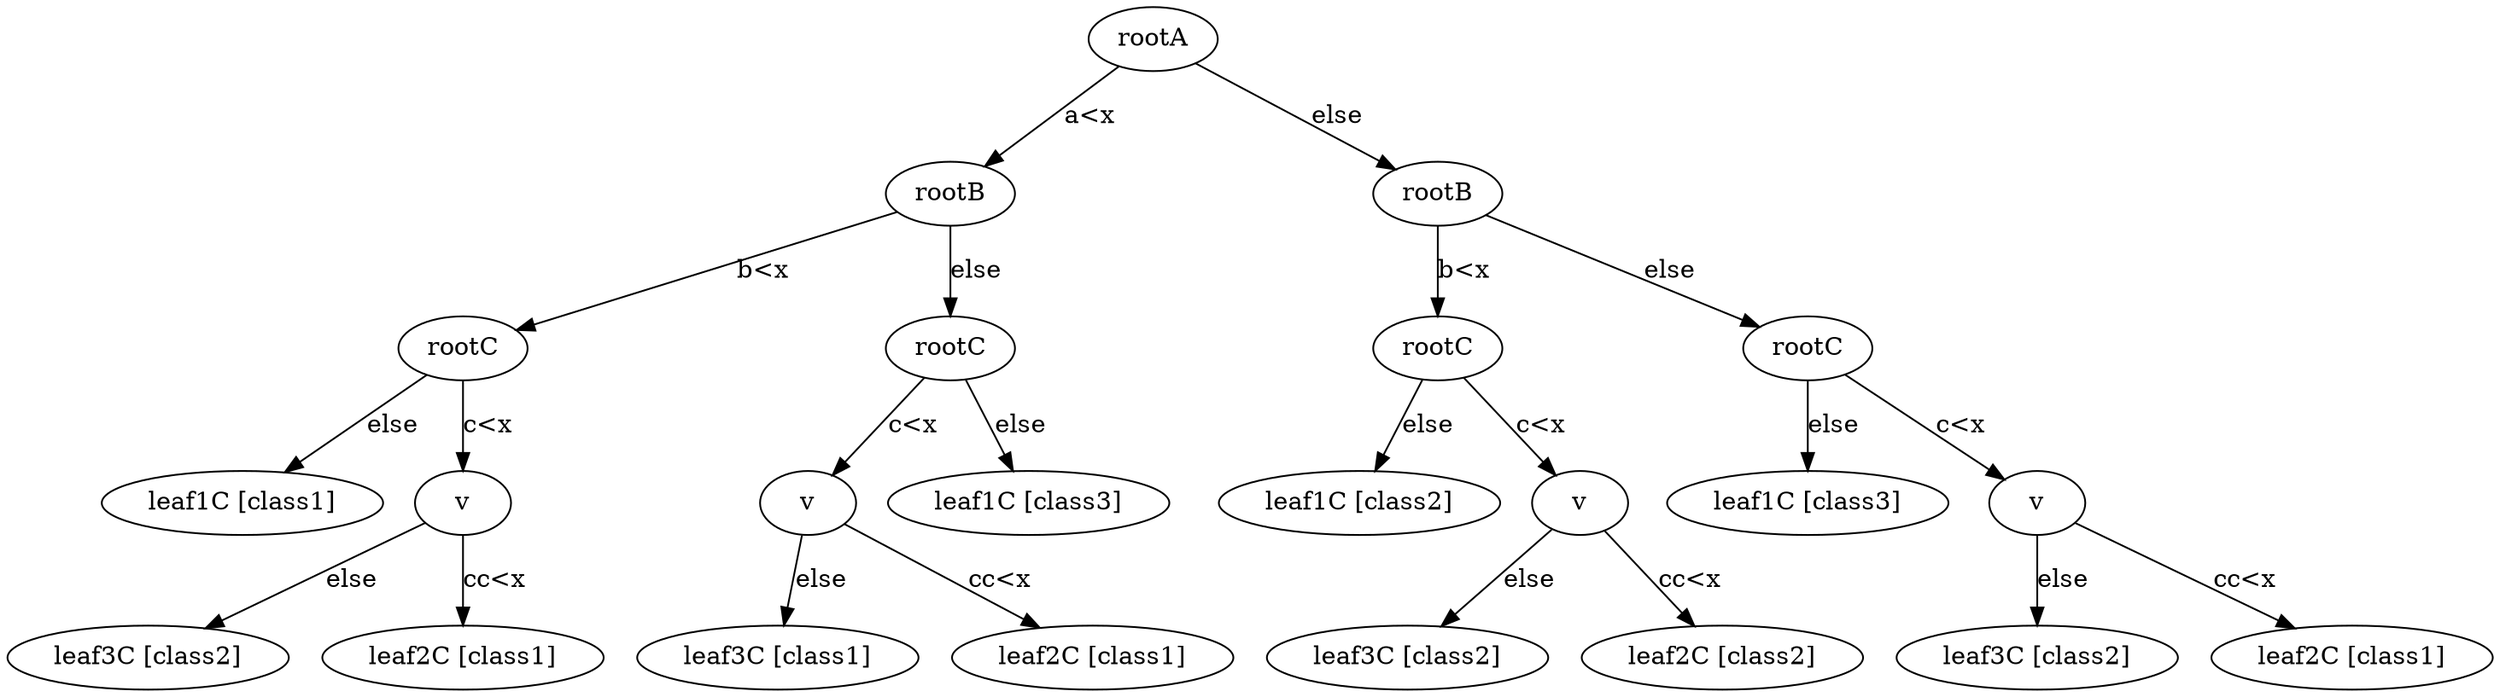 digraph {
     rootC_2 -> leaf1C_2 [label="else"];
     v_2 -> leaf3C_2 [label="else"];
     rootC_3 -> leaf1C_3 [label="else"];
     v_3 -> leaf3C_3 [label="else"];
     rootB_1 -> rootC [label="else"];
     rootC_1 -> leaf1C_1 [label="else"];
     v_1 -> leaf3C_1 [label="else"];
     rootB -> rootC_1 [label="else"];
     v -> leaf3C [label="else"];
     rootC -> leaf1C [label="else"];
     rootA -> rootB [label="else"];
     rootC_2 -> v_2 [label="c<x"];
     v_2 -> leaf2C_2 [label="cc<x"];
     rootC_3 -> v_3 [label="c<x"];
     v_3 -> leaf2C_3 [label="cc<x"];
     rootB_1 -> rootC_3 [label="b<x"];
     rootC_1 -> v_1 [label="c<x"];
     v_1 -> leaf2C_1 [label="cc<x"];
     rootB -> rootC_2 [label="b<x"];
     v -> leaf2C [label="cc<x"];
     rootC -> v [label="c<x"];
     rootA -> rootB_1 [label="a<x"];
     leaf3C_2 [label="leaf3C [class2]"];
     leaf1C_2 [label="leaf1C [class2]"];
     leaf3C_3 [label="leaf3C [class2]"];
     leaf1C_3 [label="leaf1C [class1]"];
     leaf2C_3 [label="leaf2C [class1]"];
     leaf2C_2 [label="leaf2C [class2]"];
     leaf2C_1 [label="leaf2C [class1]"];
     leaf1C_1 [label="leaf1C [class3]"];
     leaf3C_1 [label="leaf3C [class2]"];
     leaf3C [label="leaf3C [class1]"];
     leaf2C [label="leaf2C [class1]"];
     leaf1C [label="leaf1C [class3]"];
     rootC_2 [label="rootC"];
     v_2 [label="v"];
     rootC_3 [label="rootC"];
     v_3 [label="v"];
     rootB_1 [label="rootB"];
     rootC_1 [label="rootC"];
     v_1 [label="v"];
     rootB [label="rootB"];
     v [label="v"];
     rootC [label="rootC"];
     rootA [label="rootA"];
}
